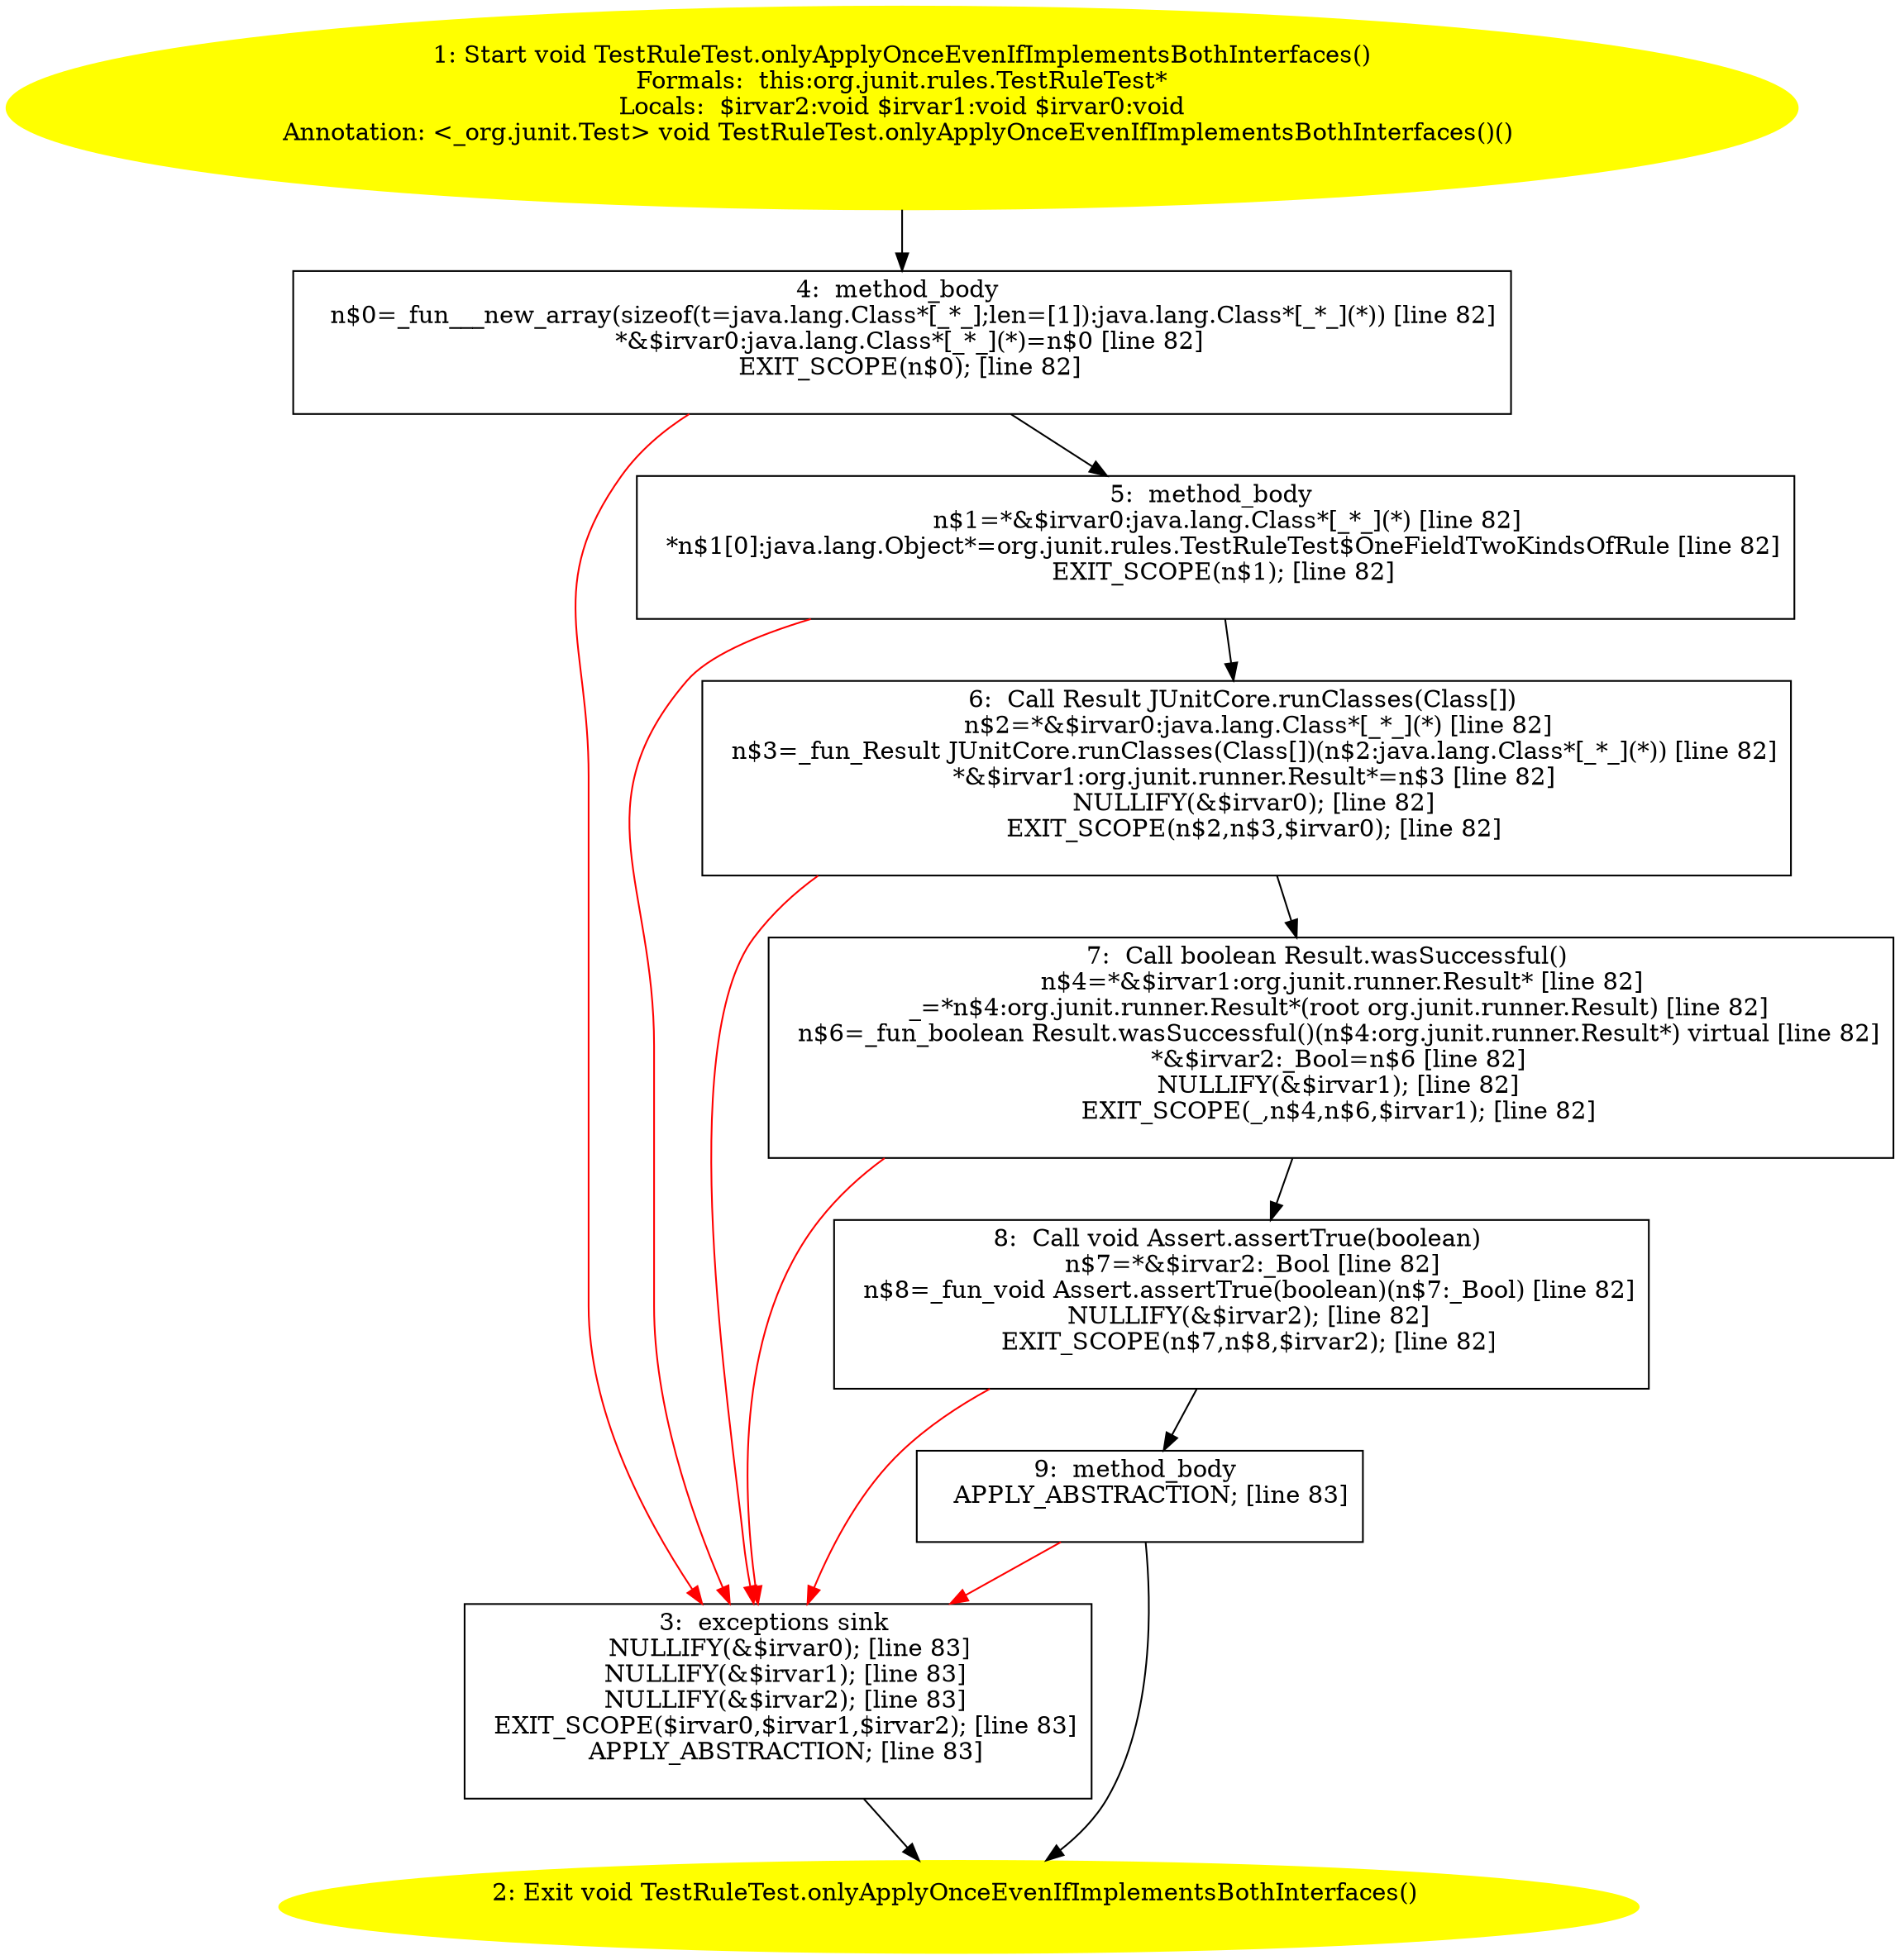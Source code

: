 /* @generated */
digraph cfg {
"org.junit.rules.TestRuleTest.onlyApplyOnceEvenIfImplementsBothInterfaces():void.6c4555a225d4b7ca0252febdb3d701c7_1" [label="1: Start void TestRuleTest.onlyApplyOnceEvenIfImplementsBothInterfaces()\nFormals:  this:org.junit.rules.TestRuleTest*\nLocals:  $irvar2:void $irvar1:void $irvar0:void\nAnnotation: <_org.junit.Test> void TestRuleTest.onlyApplyOnceEvenIfImplementsBothInterfaces()() \n  " color=yellow style=filled]
	

	 "org.junit.rules.TestRuleTest.onlyApplyOnceEvenIfImplementsBothInterfaces():void.6c4555a225d4b7ca0252febdb3d701c7_1" -> "org.junit.rules.TestRuleTest.onlyApplyOnceEvenIfImplementsBothInterfaces():void.6c4555a225d4b7ca0252febdb3d701c7_4" ;
"org.junit.rules.TestRuleTest.onlyApplyOnceEvenIfImplementsBothInterfaces():void.6c4555a225d4b7ca0252febdb3d701c7_2" [label="2: Exit void TestRuleTest.onlyApplyOnceEvenIfImplementsBothInterfaces() \n  " color=yellow style=filled]
	

"org.junit.rules.TestRuleTest.onlyApplyOnceEvenIfImplementsBothInterfaces():void.6c4555a225d4b7ca0252febdb3d701c7_3" [label="3:  exceptions sink \n   NULLIFY(&$irvar0); [line 83]\n  NULLIFY(&$irvar1); [line 83]\n  NULLIFY(&$irvar2); [line 83]\n  EXIT_SCOPE($irvar0,$irvar1,$irvar2); [line 83]\n  APPLY_ABSTRACTION; [line 83]\n " shape="box"]
	

	 "org.junit.rules.TestRuleTest.onlyApplyOnceEvenIfImplementsBothInterfaces():void.6c4555a225d4b7ca0252febdb3d701c7_3" -> "org.junit.rules.TestRuleTest.onlyApplyOnceEvenIfImplementsBothInterfaces():void.6c4555a225d4b7ca0252febdb3d701c7_2" ;
"org.junit.rules.TestRuleTest.onlyApplyOnceEvenIfImplementsBothInterfaces():void.6c4555a225d4b7ca0252febdb3d701c7_4" [label="4:  method_body \n   n$0=_fun___new_array(sizeof(t=java.lang.Class*[_*_];len=[1]):java.lang.Class*[_*_](*)) [line 82]\n  *&$irvar0:java.lang.Class*[_*_](*)=n$0 [line 82]\n  EXIT_SCOPE(n$0); [line 82]\n " shape="box"]
	

	 "org.junit.rules.TestRuleTest.onlyApplyOnceEvenIfImplementsBothInterfaces():void.6c4555a225d4b7ca0252febdb3d701c7_4" -> "org.junit.rules.TestRuleTest.onlyApplyOnceEvenIfImplementsBothInterfaces():void.6c4555a225d4b7ca0252febdb3d701c7_5" ;
	 "org.junit.rules.TestRuleTest.onlyApplyOnceEvenIfImplementsBothInterfaces():void.6c4555a225d4b7ca0252febdb3d701c7_4" -> "org.junit.rules.TestRuleTest.onlyApplyOnceEvenIfImplementsBothInterfaces():void.6c4555a225d4b7ca0252febdb3d701c7_3" [color="red" ];
"org.junit.rules.TestRuleTest.onlyApplyOnceEvenIfImplementsBothInterfaces():void.6c4555a225d4b7ca0252febdb3d701c7_5" [label="5:  method_body \n   n$1=*&$irvar0:java.lang.Class*[_*_](*) [line 82]\n  *n$1[0]:java.lang.Object*=org.junit.rules.TestRuleTest$OneFieldTwoKindsOfRule [line 82]\n  EXIT_SCOPE(n$1); [line 82]\n " shape="box"]
	

	 "org.junit.rules.TestRuleTest.onlyApplyOnceEvenIfImplementsBothInterfaces():void.6c4555a225d4b7ca0252febdb3d701c7_5" -> "org.junit.rules.TestRuleTest.onlyApplyOnceEvenIfImplementsBothInterfaces():void.6c4555a225d4b7ca0252febdb3d701c7_6" ;
	 "org.junit.rules.TestRuleTest.onlyApplyOnceEvenIfImplementsBothInterfaces():void.6c4555a225d4b7ca0252febdb3d701c7_5" -> "org.junit.rules.TestRuleTest.onlyApplyOnceEvenIfImplementsBothInterfaces():void.6c4555a225d4b7ca0252febdb3d701c7_3" [color="red" ];
"org.junit.rules.TestRuleTest.onlyApplyOnceEvenIfImplementsBothInterfaces():void.6c4555a225d4b7ca0252febdb3d701c7_6" [label="6:  Call Result JUnitCore.runClasses(Class[]) \n   n$2=*&$irvar0:java.lang.Class*[_*_](*) [line 82]\n  n$3=_fun_Result JUnitCore.runClasses(Class[])(n$2:java.lang.Class*[_*_](*)) [line 82]\n  *&$irvar1:org.junit.runner.Result*=n$3 [line 82]\n  NULLIFY(&$irvar0); [line 82]\n  EXIT_SCOPE(n$2,n$3,$irvar0); [line 82]\n " shape="box"]
	

	 "org.junit.rules.TestRuleTest.onlyApplyOnceEvenIfImplementsBothInterfaces():void.6c4555a225d4b7ca0252febdb3d701c7_6" -> "org.junit.rules.TestRuleTest.onlyApplyOnceEvenIfImplementsBothInterfaces():void.6c4555a225d4b7ca0252febdb3d701c7_7" ;
	 "org.junit.rules.TestRuleTest.onlyApplyOnceEvenIfImplementsBothInterfaces():void.6c4555a225d4b7ca0252febdb3d701c7_6" -> "org.junit.rules.TestRuleTest.onlyApplyOnceEvenIfImplementsBothInterfaces():void.6c4555a225d4b7ca0252febdb3d701c7_3" [color="red" ];
"org.junit.rules.TestRuleTest.onlyApplyOnceEvenIfImplementsBothInterfaces():void.6c4555a225d4b7ca0252febdb3d701c7_7" [label="7:  Call boolean Result.wasSuccessful() \n   n$4=*&$irvar1:org.junit.runner.Result* [line 82]\n  _=*n$4:org.junit.runner.Result*(root org.junit.runner.Result) [line 82]\n  n$6=_fun_boolean Result.wasSuccessful()(n$4:org.junit.runner.Result*) virtual [line 82]\n  *&$irvar2:_Bool=n$6 [line 82]\n  NULLIFY(&$irvar1); [line 82]\n  EXIT_SCOPE(_,n$4,n$6,$irvar1); [line 82]\n " shape="box"]
	

	 "org.junit.rules.TestRuleTest.onlyApplyOnceEvenIfImplementsBothInterfaces():void.6c4555a225d4b7ca0252febdb3d701c7_7" -> "org.junit.rules.TestRuleTest.onlyApplyOnceEvenIfImplementsBothInterfaces():void.6c4555a225d4b7ca0252febdb3d701c7_8" ;
	 "org.junit.rules.TestRuleTest.onlyApplyOnceEvenIfImplementsBothInterfaces():void.6c4555a225d4b7ca0252febdb3d701c7_7" -> "org.junit.rules.TestRuleTest.onlyApplyOnceEvenIfImplementsBothInterfaces():void.6c4555a225d4b7ca0252febdb3d701c7_3" [color="red" ];
"org.junit.rules.TestRuleTest.onlyApplyOnceEvenIfImplementsBothInterfaces():void.6c4555a225d4b7ca0252febdb3d701c7_8" [label="8:  Call void Assert.assertTrue(boolean) \n   n$7=*&$irvar2:_Bool [line 82]\n  n$8=_fun_void Assert.assertTrue(boolean)(n$7:_Bool) [line 82]\n  NULLIFY(&$irvar2); [line 82]\n  EXIT_SCOPE(n$7,n$8,$irvar2); [line 82]\n " shape="box"]
	

	 "org.junit.rules.TestRuleTest.onlyApplyOnceEvenIfImplementsBothInterfaces():void.6c4555a225d4b7ca0252febdb3d701c7_8" -> "org.junit.rules.TestRuleTest.onlyApplyOnceEvenIfImplementsBothInterfaces():void.6c4555a225d4b7ca0252febdb3d701c7_9" ;
	 "org.junit.rules.TestRuleTest.onlyApplyOnceEvenIfImplementsBothInterfaces():void.6c4555a225d4b7ca0252febdb3d701c7_8" -> "org.junit.rules.TestRuleTest.onlyApplyOnceEvenIfImplementsBothInterfaces():void.6c4555a225d4b7ca0252febdb3d701c7_3" [color="red" ];
"org.junit.rules.TestRuleTest.onlyApplyOnceEvenIfImplementsBothInterfaces():void.6c4555a225d4b7ca0252febdb3d701c7_9" [label="9:  method_body \n   APPLY_ABSTRACTION; [line 83]\n " shape="box"]
	

	 "org.junit.rules.TestRuleTest.onlyApplyOnceEvenIfImplementsBothInterfaces():void.6c4555a225d4b7ca0252febdb3d701c7_9" -> "org.junit.rules.TestRuleTest.onlyApplyOnceEvenIfImplementsBothInterfaces():void.6c4555a225d4b7ca0252febdb3d701c7_2" ;
	 "org.junit.rules.TestRuleTest.onlyApplyOnceEvenIfImplementsBothInterfaces():void.6c4555a225d4b7ca0252febdb3d701c7_9" -> "org.junit.rules.TestRuleTest.onlyApplyOnceEvenIfImplementsBothInterfaces():void.6c4555a225d4b7ca0252febdb3d701c7_3" [color="red" ];
}
